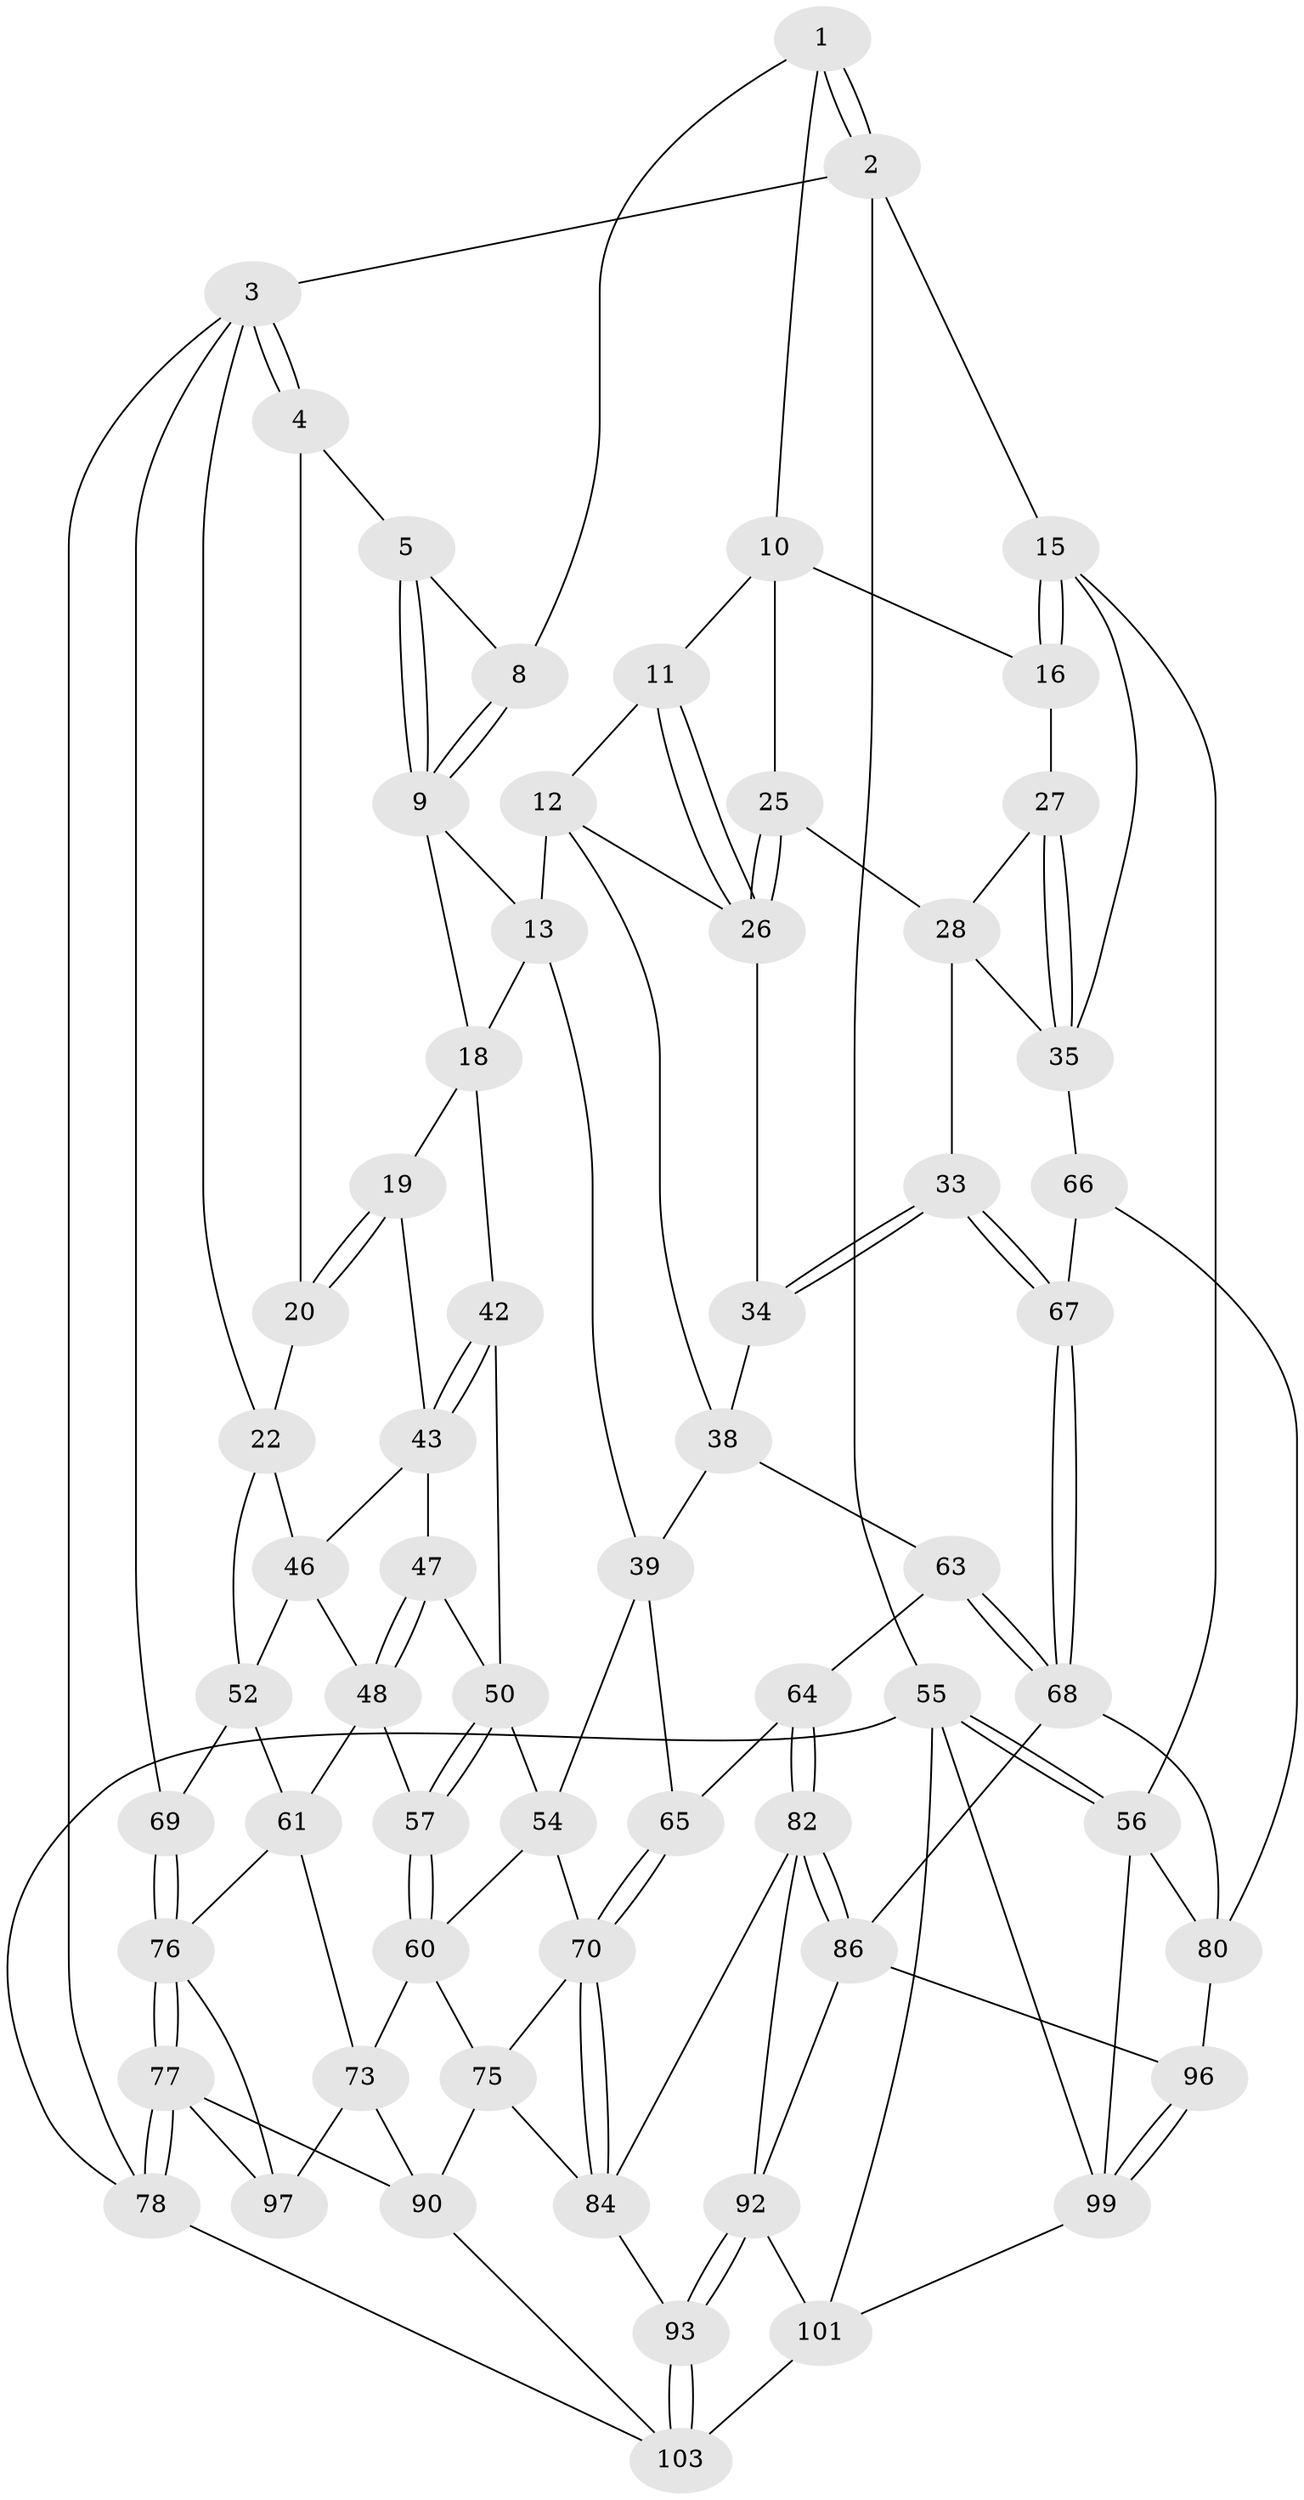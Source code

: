 // original degree distribution, {3: 0.018867924528301886, 5: 0.6226415094339622, 4: 0.18867924528301888, 6: 0.16981132075471697}
// Generated by graph-tools (version 1.1) at 2025/11/02/27/25 16:11:54]
// undirected, 64 vertices, 145 edges
graph export_dot {
graph [start="1"]
  node [color=gray90,style=filled];
  1 [pos="+0.7577570849981697+0",super="+7"];
  2 [pos="+1+0"];
  3 [pos="+0+0",super="+24"];
  4 [pos="+0+0"];
  5 [pos="+0.3811522453539641+0",super="+6"];
  8 [pos="+0.6199573467255328+0.08996490340994105"];
  9 [pos="+0.4189514554846866+0.07742798575066712",super="+14"];
  10 [pos="+0.6571909231030636+0.1092418661430895",super="+17"];
  11 [pos="+0.6408117714132477+0.1606233764458876"];
  12 [pos="+0.5858797411480814+0.1909887282301489",super="+31"];
  13 [pos="+0.4530313813133414+0.11772755015782048",super="+40"];
  15 [pos="+1+0",super="+36"];
  16 [pos="+0.8710272234502136+0.07094615480779762"];
  18 [pos="+0.3792172148776029+0.1433428547325844",super="+41"];
  19 [pos="+0.2812636782747834+0.19737983790908595",super="+29"];
  20 [pos="+0.07739718552279486+0.014693662818330002",super="+21"];
  22 [pos="+0.03289557547527074+0.2978090742442003",super="+23"];
  25 [pos="+0.7672069244403846+0.17352785109764501"];
  26 [pos="+0.7131571352350436+0.21256911554406777",super="+30"];
  27 [pos="+0.8265007298827597+0.2517400643035957"];
  28 [pos="+0.7815141801556325+0.22528440877774245",super="+32"];
  33 [pos="+0.7838401849846407+0.37432168473875366"];
  34 [pos="+0.7667608035194645+0.36727888435140316"];
  35 [pos="+0.8302072713189593+0.36719942952572343",super="+37"];
  38 [pos="+0.5682544432583196+0.36303146412985804",super="+45"];
  39 [pos="+0.5456894264748661+0.36449132660737454",super="+53"];
  42 [pos="+0.3650205012905791+0.34864757281067227"];
  43 [pos="+0.23416556985907042+0.28978099811786234",super="+44"];
  46 [pos="+0.1541114197370264+0.3154030992458396",super="+49"];
  47 [pos="+0.24342246023266498+0.3556469554559312"];
  48 [pos="+0.2080220438671663+0.4260144529366217",super="+58"];
  50 [pos="+0.31961568160112336+0.41321715782468055",super="+51"];
  52 [pos="+0.09180867412564385+0.43378439504353034",super="+62"];
  54 [pos="+0.4086002833754934+0.39854879246370617",super="+59"];
  55 [pos="+1+1",super="+105"];
  56 [pos="+1+0.761720653000063",super="+79"];
  57 [pos="+0.2806177618388242+0.4724455696786187"];
  60 [pos="+0.2895546495526518+0.49233199547933054",super="+72"];
  61 [pos="+0.12959688127356506+0.5396098370758445",super="+74"];
  63 [pos="+0.6210237222372873+0.4604073463645745"];
  64 [pos="+0.5681942271032362+0.5373725368072397"];
  65 [pos="+0.49268301222562166+0.4742086179171839"];
  66 [pos="+0.8938006947957289+0.5255331864930959"];
  67 [pos="+0.7508785782818685+0.47384476176562207"];
  68 [pos="+0.718895964601666+0.5354810120898784",super="+85"];
  69 [pos="+0+0.5474264894256168"];
  70 [pos="+0.43517816280849464+0.5672698943144833",super="+71"];
  73 [pos="+0.24718436834720942+0.6052442083658965",super="+91"];
  75 [pos="+0.34292495835239606+0.5875196969699878",super="+89"];
  76 [pos="+0+0.5805884897443935",super="+87"];
  77 [pos="+0+0.8075423450635434",super="+98"];
  78 [pos="+0+1"];
  80 [pos="+0.9114613916871986+0.6475909561093137",super="+81"];
  82 [pos="+0.5755304206427313+0.5938252117981593",super="+83"];
  84 [pos="+0.4436762217196836+0.5821504682050429",super="+88"];
  86 [pos="+0.6997149206270001+0.5834811206721507",super="+94"];
  90 [pos="+0.2822979465627595+0.758971674735827",super="+102"];
  92 [pos="+0.5557303236259273+0.7871399591890185",super="+95"];
  93 [pos="+0.4492074936501685+0.814057789011315"];
  96 [pos="+0.8113329322697865+0.7257030340546552"];
  97 [pos="+0.11520460331352105+0.7079402808556473"];
  99 [pos="+0.8164473545322642+0.8401283612243758",super="+100"];
  101 [pos="+0.6711370206612813+0.8730856103259497",super="+106"];
  103 [pos="+0.4039891663026569+1",super="+104"];
  1 -- 2;
  1 -- 2;
  1 -- 8;
  1 -- 10;
  2 -- 3;
  2 -- 15;
  2 -- 55;
  3 -- 4;
  3 -- 4;
  3 -- 78;
  3 -- 69;
  3 -- 22;
  4 -- 5;
  4 -- 20;
  5 -- 9;
  5 -- 9;
  5 -- 8;
  8 -- 9;
  8 -- 9;
  9 -- 18;
  9 -- 13;
  10 -- 11;
  10 -- 16;
  10 -- 25;
  11 -- 12;
  11 -- 26;
  11 -- 26;
  12 -- 13;
  12 -- 26;
  12 -- 38;
  13 -- 39;
  13 -- 18;
  15 -- 16;
  15 -- 16;
  15 -- 56;
  15 -- 35;
  16 -- 27;
  18 -- 19;
  18 -- 42;
  19 -- 20 [weight=2];
  19 -- 20;
  19 -- 43;
  20 -- 22;
  22 -- 46;
  22 -- 52;
  25 -- 26;
  25 -- 26;
  25 -- 28;
  26 -- 34;
  27 -- 28;
  27 -- 35;
  27 -- 35;
  28 -- 33;
  28 -- 35;
  33 -- 34;
  33 -- 34;
  33 -- 67;
  33 -- 67;
  34 -- 38;
  35 -- 66;
  38 -- 39;
  38 -- 63;
  39 -- 65;
  39 -- 54;
  42 -- 43;
  42 -- 43;
  42 -- 50;
  43 -- 47;
  43 -- 46;
  46 -- 48;
  46 -- 52;
  47 -- 48;
  47 -- 48;
  47 -- 50;
  48 -- 57;
  48 -- 61;
  50 -- 57;
  50 -- 57;
  50 -- 54;
  52 -- 69;
  52 -- 61;
  54 -- 70;
  54 -- 60;
  55 -- 56;
  55 -- 56;
  55 -- 78;
  55 -- 99;
  55 -- 101;
  56 -- 99;
  56 -- 80;
  57 -- 60;
  57 -- 60;
  60 -- 73;
  60 -- 75;
  61 -- 73;
  61 -- 76;
  63 -- 64;
  63 -- 68;
  63 -- 68;
  64 -- 65;
  64 -- 82;
  64 -- 82;
  65 -- 70;
  65 -- 70;
  66 -- 67;
  66 -- 80;
  67 -- 68;
  67 -- 68;
  68 -- 86;
  68 -- 80;
  69 -- 76;
  69 -- 76;
  70 -- 84;
  70 -- 84;
  70 -- 75;
  73 -- 90;
  73 -- 97;
  75 -- 90;
  75 -- 84;
  76 -- 77;
  76 -- 77;
  76 -- 97;
  77 -- 78;
  77 -- 78;
  77 -- 97;
  77 -- 90;
  78 -- 103;
  80 -- 96;
  82 -- 86;
  82 -- 86;
  82 -- 84;
  82 -- 92;
  84 -- 93;
  86 -- 96;
  86 -- 92;
  90 -- 103;
  92 -- 93;
  92 -- 93;
  92 -- 101;
  93 -- 103;
  93 -- 103;
  96 -- 99;
  96 -- 99;
  99 -- 101;
  101 -- 103;
}
